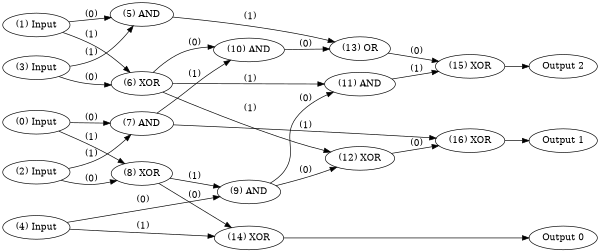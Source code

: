 digraph NeuralNetwork {
rankdir=LR;
size="4,3";
center = true;
node0 [label="(0) Input", color=black, labelfontcolor=black, fontcolor=black];
node1 [label="(1) Input", color=black, labelfontcolor=black, fontcolor=black];
node2 [label="(2) Input", color=black, labelfontcolor=black, fontcolor=black];
node3 [label="(3) Input", color=black, labelfontcolor=black, fontcolor=black];
node4 [label="(4) Input", color=black, labelfontcolor=black, fontcolor=black];
node5 [label="(5) AND", color=black, labelfontcolor=black, fontcolor=black];
node1 -> node5 [label=" (0)", labelfontcolor=black, fontcolor=black, bold=true, color=black];
node3 -> node5 [label=" (1)", labelfontcolor=black, fontcolor=black, bold=true, color=black];
node6 [label="(6) XOR", color=black, labelfontcolor=black, fontcolor=black];
node3 -> node6 [label=" (0)", labelfontcolor=black, fontcolor=black, bold=true, color=black];
node1 -> node6 [label=" (1)", labelfontcolor=black, fontcolor=black, bold=true, color=black];
node7 [label="(7) AND", color=black, labelfontcolor=black, fontcolor=black];
node0 -> node7 [label=" (0)", labelfontcolor=black, fontcolor=black, bold=true, color=black];
node2 -> node7 [label=" (1)", labelfontcolor=black, fontcolor=black, bold=true, color=black];
node8 [label="(8) XOR", color=black, labelfontcolor=black, fontcolor=black];
node2 -> node8 [label=" (0)", labelfontcolor=black, fontcolor=black, bold=true, color=black];
node0 -> node8 [label=" (1)", labelfontcolor=black, fontcolor=black, bold=true, color=black];
node9 [label="(9) AND", color=black, labelfontcolor=black, fontcolor=black];
node4 -> node9 [label=" (0)", labelfontcolor=black, fontcolor=black, bold=true, color=black];
node8 -> node9 [label=" (1)", labelfontcolor=black, fontcolor=black, bold=true, color=black];
node10 [label="(10) AND", color=black, labelfontcolor=black, fontcolor=black];
node6 -> node10 [label=" (0)", labelfontcolor=black, fontcolor=black, bold=true, color=black];
node7 -> node10 [label=" (1)", labelfontcolor=black, fontcolor=black, bold=true, color=black];
node11 [label="(11) AND", color=black, labelfontcolor=black, fontcolor=black];
node9 -> node11 [label=" (0)", labelfontcolor=black, fontcolor=black, bold=true, color=black];
node6 -> node11 [label=" (1)", labelfontcolor=black, fontcolor=black, bold=true, color=black];
node12 [label="(12) XOR", color=black, labelfontcolor=black, fontcolor=black];
node9 -> node12 [label=" (0)", labelfontcolor=black, fontcolor=black, bold=true, color=black];
node6 -> node12 [label=" (1)", labelfontcolor=black, fontcolor=black, bold=true, color=black];
node13 [label="(13) OR", color=black, labelfontcolor=black, fontcolor=black];
node10 -> node13 [label=" (0)", labelfontcolor=black, fontcolor=black, bold=true, color=black];
node5 -> node13 [label=" (1)", labelfontcolor=black, fontcolor=black, bold=true, color=black];
node14 [label="(14) XOR", color=black, labelfontcolor=black, fontcolor=black];
node8 -> node14 [label=" (0)", labelfontcolor=black, fontcolor=black, bold=true, color=black];
node4 -> node14 [label=" (1)", labelfontcolor=black, fontcolor=black, bold=true, color=black];
node15 [label="(15) XOR", color=black, labelfontcolor=black, fontcolor=black];
node13 -> node15 [label=" (0)", labelfontcolor=black, fontcolor=black, bold=true, color=black];
node11 -> node15 [label=" (1)", labelfontcolor=black, fontcolor=black, bold=true, color=black];
node16 [label="(16) XOR", color=black, labelfontcolor=black, fontcolor=black];
node12 -> node16 [label=" (0)", labelfontcolor=black, fontcolor=black, bold=true, color=black];
node7 -> node16 [label=" (1)", labelfontcolor=black, fontcolor=black, bold=true, color=black];
node17 [label="Output 0", color=black, labelfontcolor=black, fontcolor=black];
node14 -> node17 [labelfontcolor=black, fontcolor=black, bold=true, color=black];
node18 [label="Output 1", color=black, labelfontcolor=black, fontcolor=black];
node16 -> node18 [labelfontcolor=black, fontcolor=black, bold=true, color=black];
node19 [label="Output 2", color=black, labelfontcolor=black, fontcolor=black];
node15 -> node19 [labelfontcolor=black, fontcolor=black, bold=true, color=black];
{ rank = source; "node0"; "node1"; "node2"; "node3"; "node4"; }
{ rank = max;"node17";"node18";"node19"; }
}